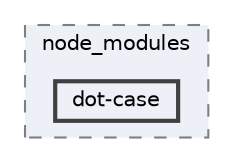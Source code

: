 digraph "pkiclassroomrescheduler/src/main/frontend/node_modules/dot-case"
{
 // LATEX_PDF_SIZE
  bgcolor="transparent";
  edge [fontname=Helvetica,fontsize=10,labelfontname=Helvetica,labelfontsize=10];
  node [fontname=Helvetica,fontsize=10,shape=box,height=0.2,width=0.4];
  compound=true
  subgraph clusterdir_72953eda66ccb3a2722c28e1c3e6c23b {
    graph [ bgcolor="#edf0f7", pencolor="grey50", label="node_modules", fontname=Helvetica,fontsize=10 style="filled,dashed", URL="dir_72953eda66ccb3a2722c28e1c3e6c23b.html",tooltip=""]
  dir_272b924d875556f0b81d939148803bc8 [label="dot-case", fillcolor="#edf0f7", color="grey25", style="filled,bold", URL="dir_272b924d875556f0b81d939148803bc8.html",tooltip=""];
  }
}
